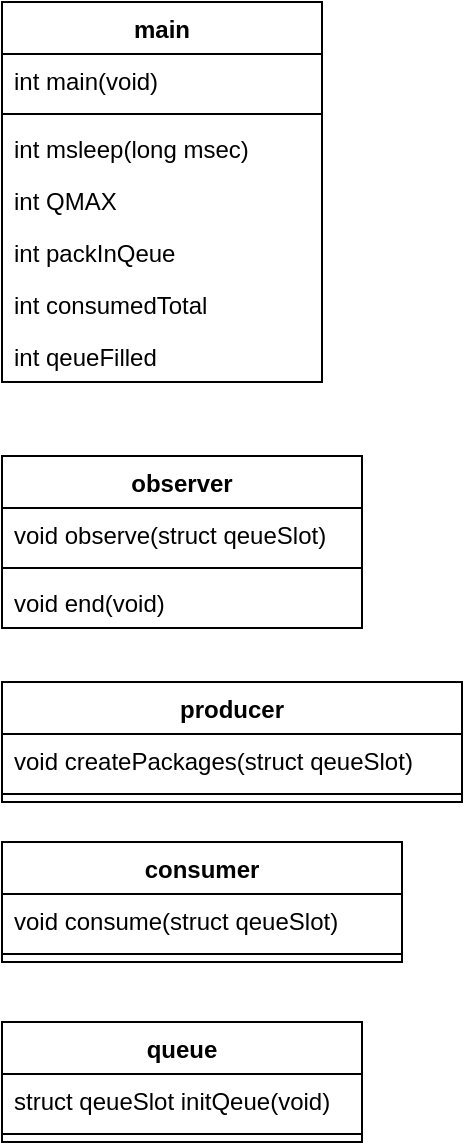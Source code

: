 <mxfile version="15.8.4" type="device"><diagram id="DG6U5VPqbaWgf3DUYGQb" name="Seite-1"><mxGraphModel dx="567" dy="590" grid="1" gridSize="10" guides="1" tooltips="1" connect="1" arrows="1" fold="1" page="1" pageScale="1" pageWidth="827" pageHeight="1169" math="0" shadow="0"><root><mxCell id="0"/><mxCell id="1" parent="0"/><mxCell id="eDGWnRzPRXxDbQx4u6BB-1" value="main" style="swimlane;fontStyle=1;align=center;verticalAlign=top;childLayout=stackLayout;horizontal=1;startSize=26;horizontalStack=0;resizeParent=1;resizeParentMax=0;resizeLast=0;collapsible=1;marginBottom=0;" vertex="1" parent="1"><mxGeometry x="30" y="20" width="160" height="190" as="geometry"/></mxCell><mxCell id="eDGWnRzPRXxDbQx4u6BB-2" value="int main(void)" style="text;strokeColor=none;fillColor=none;align=left;verticalAlign=top;spacingLeft=4;spacingRight=4;overflow=hidden;rotatable=0;points=[[0,0.5],[1,0.5]];portConstraint=eastwest;" vertex="1" parent="eDGWnRzPRXxDbQx4u6BB-1"><mxGeometry y="26" width="160" height="26" as="geometry"/></mxCell><mxCell id="eDGWnRzPRXxDbQx4u6BB-3" value="" style="line;strokeWidth=1;fillColor=none;align=left;verticalAlign=middle;spacingTop=-1;spacingLeft=3;spacingRight=3;rotatable=0;labelPosition=right;points=[];portConstraint=eastwest;" vertex="1" parent="eDGWnRzPRXxDbQx4u6BB-1"><mxGeometry y="52" width="160" height="8" as="geometry"/></mxCell><mxCell id="eDGWnRzPRXxDbQx4u6BB-4" value="int msleep(long msec)&#10;" style="text;strokeColor=none;fillColor=none;align=left;verticalAlign=top;spacingLeft=4;spacingRight=4;overflow=hidden;rotatable=0;points=[[0,0.5],[1,0.5]];portConstraint=eastwest;" vertex="1" parent="eDGWnRzPRXxDbQx4u6BB-1"><mxGeometry y="60" width="160" height="26" as="geometry"/></mxCell><mxCell id="eDGWnRzPRXxDbQx4u6BB-22" value="int QMAX" style="text;strokeColor=none;fillColor=none;align=left;verticalAlign=top;spacingLeft=4;spacingRight=4;overflow=hidden;rotatable=0;points=[[0,0.5],[1,0.5]];portConstraint=eastwest;" vertex="1" parent="eDGWnRzPRXxDbQx4u6BB-1"><mxGeometry y="86" width="160" height="26" as="geometry"/></mxCell><mxCell id="eDGWnRzPRXxDbQx4u6BB-23" value="int packInQeue" style="text;strokeColor=none;fillColor=none;align=left;verticalAlign=top;spacingLeft=4;spacingRight=4;overflow=hidden;rotatable=0;points=[[0,0.5],[1,0.5]];portConstraint=eastwest;" vertex="1" parent="eDGWnRzPRXxDbQx4u6BB-1"><mxGeometry y="112" width="160" height="26" as="geometry"/></mxCell><mxCell id="eDGWnRzPRXxDbQx4u6BB-24" value="int consumedTotal" style="text;strokeColor=none;fillColor=none;align=left;verticalAlign=top;spacingLeft=4;spacingRight=4;overflow=hidden;rotatable=0;points=[[0,0.5],[1,0.5]];portConstraint=eastwest;" vertex="1" parent="eDGWnRzPRXxDbQx4u6BB-1"><mxGeometry y="138" width="160" height="26" as="geometry"/></mxCell><mxCell id="eDGWnRzPRXxDbQx4u6BB-25" value="int qeueFilled" style="text;strokeColor=none;fillColor=none;align=left;verticalAlign=top;spacingLeft=4;spacingRight=4;overflow=hidden;rotatable=0;points=[[0,0.5],[1,0.5]];portConstraint=eastwest;" vertex="1" parent="eDGWnRzPRXxDbQx4u6BB-1"><mxGeometry y="164" width="160" height="26" as="geometry"/></mxCell><mxCell id="eDGWnRzPRXxDbQx4u6BB-5" value="producer" style="swimlane;fontStyle=1;align=center;verticalAlign=top;childLayout=stackLayout;horizontal=1;startSize=26;horizontalStack=0;resizeParent=1;resizeParentMax=0;resizeLast=0;collapsible=1;marginBottom=0;" vertex="1" parent="1"><mxGeometry x="30" y="360" width="230" height="60" as="geometry"/></mxCell><mxCell id="eDGWnRzPRXxDbQx4u6BB-6" value="void createPackages(struct qeueSlot)" style="text;strokeColor=none;fillColor=none;align=left;verticalAlign=top;spacingLeft=4;spacingRight=4;overflow=hidden;rotatable=0;points=[[0,0.5],[1,0.5]];portConstraint=eastwest;" vertex="1" parent="eDGWnRzPRXxDbQx4u6BB-5"><mxGeometry y="26" width="230" height="26" as="geometry"/></mxCell><mxCell id="eDGWnRzPRXxDbQx4u6BB-7" value="" style="line;strokeWidth=1;fillColor=none;align=left;verticalAlign=middle;spacingTop=-1;spacingLeft=3;spacingRight=3;rotatable=0;labelPosition=right;points=[];portConstraint=eastwest;" vertex="1" parent="eDGWnRzPRXxDbQx4u6BB-5"><mxGeometry y="52" width="230" height="8" as="geometry"/></mxCell><mxCell id="eDGWnRzPRXxDbQx4u6BB-9" value="consumer" style="swimlane;fontStyle=1;align=center;verticalAlign=top;childLayout=stackLayout;horizontal=1;startSize=26;horizontalStack=0;resizeParent=1;resizeParentMax=0;resizeLast=0;collapsible=1;marginBottom=0;" vertex="1" parent="1"><mxGeometry x="30" y="440" width="200" height="60" as="geometry"/></mxCell><mxCell id="eDGWnRzPRXxDbQx4u6BB-10" value="void consume(struct qeueSlot)" style="text;strokeColor=none;fillColor=none;align=left;verticalAlign=top;spacingLeft=4;spacingRight=4;overflow=hidden;rotatable=0;points=[[0,0.5],[1,0.5]];portConstraint=eastwest;" vertex="1" parent="eDGWnRzPRXxDbQx4u6BB-9"><mxGeometry y="26" width="200" height="26" as="geometry"/></mxCell><mxCell id="eDGWnRzPRXxDbQx4u6BB-11" value="" style="line;strokeWidth=1;fillColor=none;align=left;verticalAlign=middle;spacingTop=-1;spacingLeft=3;spacingRight=3;rotatable=0;labelPosition=right;points=[];portConstraint=eastwest;" vertex="1" parent="eDGWnRzPRXxDbQx4u6BB-9"><mxGeometry y="52" width="200" height="8" as="geometry"/></mxCell><mxCell id="eDGWnRzPRXxDbQx4u6BB-13" value="observer" style="swimlane;fontStyle=1;align=center;verticalAlign=top;childLayout=stackLayout;horizontal=1;startSize=26;horizontalStack=0;resizeParent=1;resizeParentMax=0;resizeLast=0;collapsible=1;marginBottom=0;" vertex="1" parent="1"><mxGeometry x="30" y="247" width="180" height="86" as="geometry"/></mxCell><mxCell id="eDGWnRzPRXxDbQx4u6BB-14" value="void observe(struct qeueSlot)" style="text;strokeColor=none;fillColor=none;align=left;verticalAlign=top;spacingLeft=4;spacingRight=4;overflow=hidden;rotatable=0;points=[[0,0.5],[1,0.5]];portConstraint=eastwest;" vertex="1" parent="eDGWnRzPRXxDbQx4u6BB-13"><mxGeometry y="26" width="180" height="26" as="geometry"/></mxCell><mxCell id="eDGWnRzPRXxDbQx4u6BB-15" value="" style="line;strokeWidth=1;fillColor=none;align=left;verticalAlign=middle;spacingTop=-1;spacingLeft=3;spacingRight=3;rotatable=0;labelPosition=right;points=[];portConstraint=eastwest;" vertex="1" parent="eDGWnRzPRXxDbQx4u6BB-13"><mxGeometry y="52" width="180" height="8" as="geometry"/></mxCell><mxCell id="eDGWnRzPRXxDbQx4u6BB-16" value="void end(void)" style="text;strokeColor=none;fillColor=none;align=left;verticalAlign=top;spacingLeft=4;spacingRight=4;overflow=hidden;rotatable=0;points=[[0,0.5],[1,0.5]];portConstraint=eastwest;" vertex="1" parent="eDGWnRzPRXxDbQx4u6BB-13"><mxGeometry y="60" width="180" height="26" as="geometry"/></mxCell><mxCell id="eDGWnRzPRXxDbQx4u6BB-18" value="queue" style="swimlane;fontStyle=1;align=center;verticalAlign=top;childLayout=stackLayout;horizontal=1;startSize=26;horizontalStack=0;resizeParent=1;resizeParentMax=0;resizeLast=0;collapsible=1;marginBottom=0;" vertex="1" parent="1"><mxGeometry x="30" y="530" width="180" height="60" as="geometry"/></mxCell><mxCell id="eDGWnRzPRXxDbQx4u6BB-19" value="struct qeueSlot initQeue(void)" style="text;strokeColor=none;fillColor=none;align=left;verticalAlign=top;spacingLeft=4;spacingRight=4;overflow=hidden;rotatable=0;points=[[0,0.5],[1,0.5]];portConstraint=eastwest;" vertex="1" parent="eDGWnRzPRXxDbQx4u6BB-18"><mxGeometry y="26" width="180" height="26" as="geometry"/></mxCell><mxCell id="eDGWnRzPRXxDbQx4u6BB-20" value="" style="line;strokeWidth=1;fillColor=none;align=left;verticalAlign=middle;spacingTop=-1;spacingLeft=3;spacingRight=3;rotatable=0;labelPosition=right;points=[];portConstraint=eastwest;" vertex="1" parent="eDGWnRzPRXxDbQx4u6BB-18"><mxGeometry y="52" width="180" height="8" as="geometry"/></mxCell></root></mxGraphModel></diagram></mxfile>